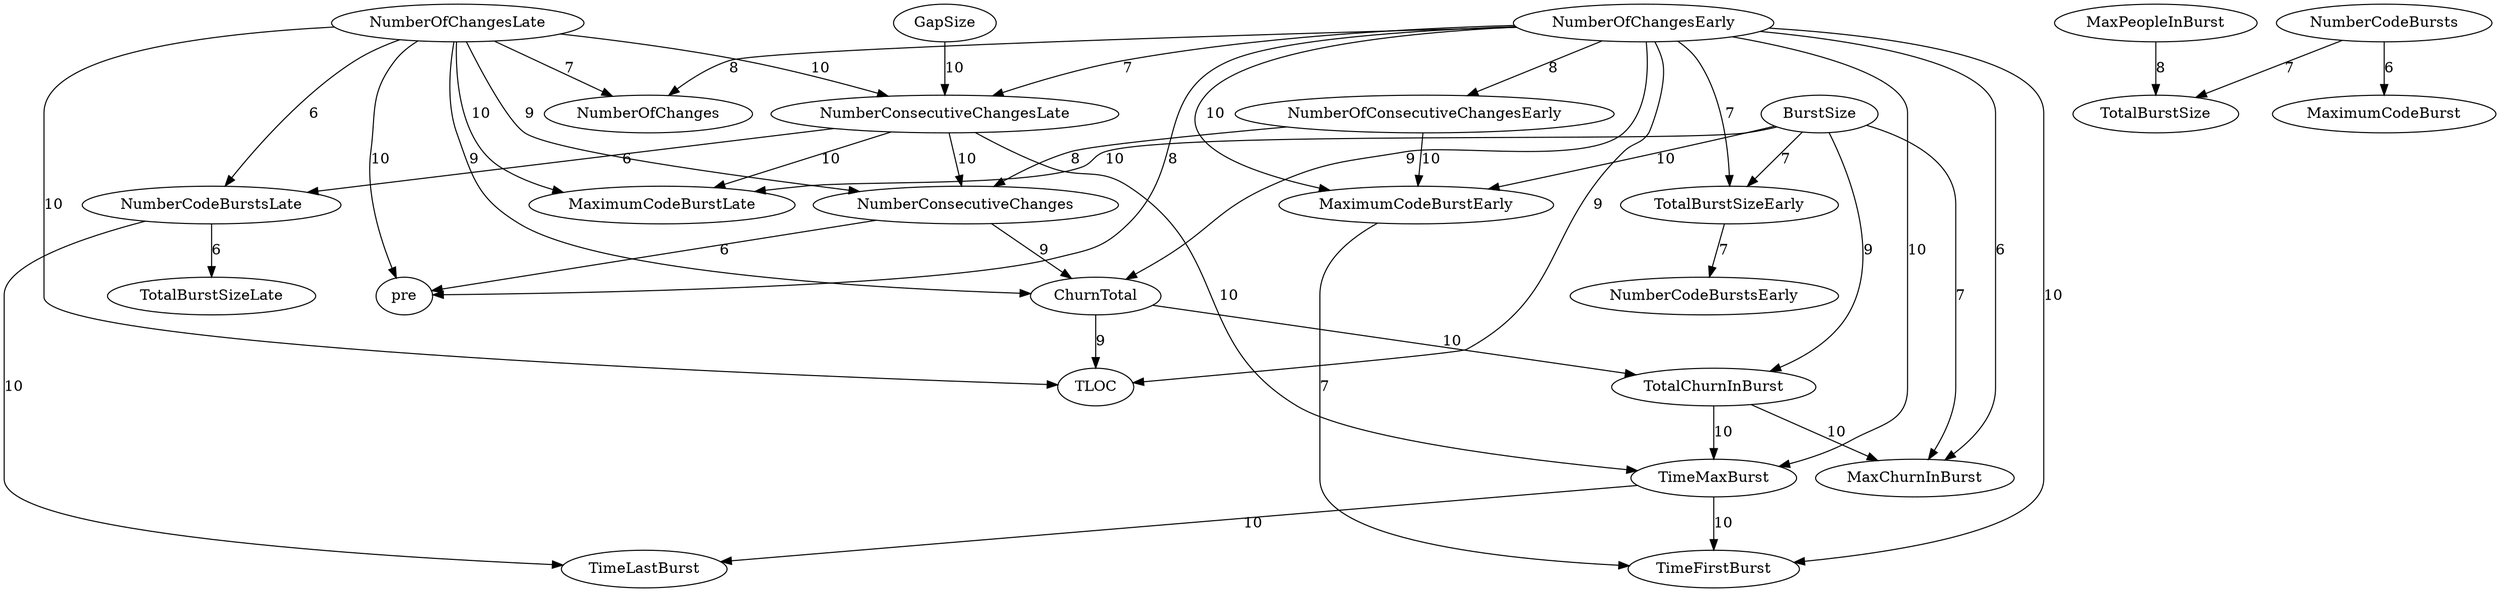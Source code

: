 digraph {
NumberCodeBurstsLate -> TimeLastBurst[label="10",weight="10"];
NumberOfChangesLate -> MaximumCodeBurstLate[label="10",weight="10"];
NumberOfChangesLate -> NumberConsecutiveChangesLate[label="10",weight="10"];
NumberOfChangesLate -> pre[label="10",weight="10"];
NumberOfChangesLate -> TLOC[label="10",weight="10"];
NumberOfChangesEarly -> MaximumCodeBurstEarly[label="10",weight="10"];
NumberOfChangesEarly -> TimeFirstBurst[label="10",weight="10"];
NumberOfChangesEarly -> TimeMaxBurst[label="10",weight="10"];
TotalChurnInBurst -> MaxChurnInBurst[label="10",weight="10"];
TotalChurnInBurst -> TimeMaxBurst[label="10",weight="10"];
ChurnTotal -> TotalChurnInBurst[label="10",weight="10"];
NumberOfConsecutiveChangesEarly -> MaximumCodeBurstEarly[label="10",weight="10"];
NumberConsecutiveChangesLate -> MaximumCodeBurstLate[label="10",weight="10"];
NumberConsecutiveChangesLate -> TimeMaxBurst[label="10",weight="10"];
NumberConsecutiveChangesLate -> NumberConsecutiveChanges[label="10",weight="10"];
TimeMaxBurst -> TimeFirstBurst[label="10",weight="10"];
TimeMaxBurst -> TimeLastBurst[label="10",weight="10"];
GapSize -> NumberConsecutiveChangesLate[label="10",weight="10"];
BurstSize -> MaximumCodeBurstLate[label="10",weight="10"];
BurstSize -> MaximumCodeBurstEarly[label="10",weight="10"];
NumberOfChangesLate -> ChurnTotal[label="9",weight="9"];
NumberOfChangesLate -> NumberConsecutiveChanges[label="9",weight="9"];
NumberOfChangesEarly -> ChurnTotal[label="9",weight="9"];
NumberOfChangesEarly -> TLOC[label="9",weight="9"];
ChurnTotal -> TLOC[label="9",weight="9"];
NumberConsecutiveChanges -> ChurnTotal[label="9",weight="9"];
BurstSize -> TotalChurnInBurst[label="9",weight="9"];
MaxPeopleInBurst -> TotalBurstSize[label="8",weight="8"];
NumberOfChangesEarly -> NumberOfChanges[label="8",weight="8"];
NumberOfChangesEarly -> NumberOfConsecutiveChangesEarly[label="8",weight="8"];
NumberOfChangesEarly -> pre[label="8",weight="8"];
NumberOfConsecutiveChangesEarly -> NumberConsecutiveChanges[label="8",weight="8"];
NumberOfChangesEarly -> NumberConsecutiveChangesLate[label="7",weight="7"];
NumberOfChangesEarly -> TotalBurstSizeEarly[label="7",weight="7"];
TotalBurstSizeEarly -> NumberCodeBurstsEarly[label="7",weight="7"];
NumberCodeBursts -> TotalBurstSize[label="7",weight="7"];
BurstSize -> MaxChurnInBurst[label="7",weight="7"];
BurstSize -> TotalBurstSizeEarly[label="7",weight="7"];
NumberOfChangesLate -> NumberOfChanges[label="7",weight="7"];
MaximumCodeBurstEarly -> TimeFirstBurst[label="7",weight="7"];
NumberCodeBurstsLate -> TotalBurstSizeLate[label="6",weight="6"];
NumberOfChangesLate -> NumberCodeBurstsLate[label="6",weight="6"];
NumberConsecutiveChangesLate -> NumberCodeBurstsLate[label="6",weight="6"];
NumberOfChangesEarly -> MaxChurnInBurst[label="6",weight="6"];
NumberConsecutiveChanges -> pre[label="6",weight="6"];
NumberCodeBursts -> MaximumCodeBurst[label="6",weight="6"];
}